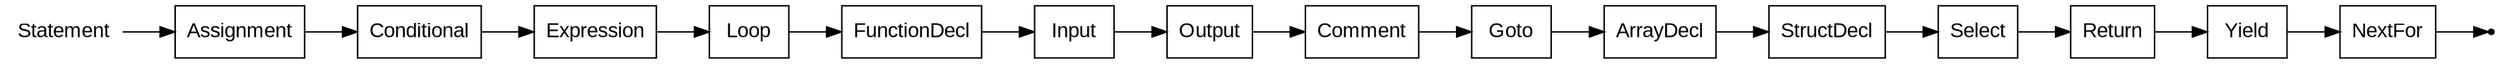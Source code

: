digraph STATEMENT {
  rankdir=LR;
  node [fontname="Arial"];
  start [label="Statement" shape=plaintext];
  end [label="" shape=point];
  A [label="Assignment" shape=box];
  B [label="Conditional" shape=box];
  C [label="Expression" shape=box];
  D [label="Loop" shape=box];
  E [label="FunctionDecl" shape=box];
  F [label="Input" shape=box];
  G [label="Output" shape=box];
  H [label="Comment" shape=box];
  I [label="Goto" shape=box];
  J [label="ArrayDecl" shape=box];
  K [label="StructDecl" shape=box];
  L [label="Select" shape=box];
  M [label="Return" shape=box];
  N [label="Yield" shape=box];
  O [label="NextFor" shape=box];
  start -> A;
  A -> B;
  B -> C;
  C -> D;
  D -> E;
  E -> F;
  F -> G;
  G -> H;
  H -> I;
  I -> J;
  J -> K;
  K -> L;
  L -> M;
  M -> N;
  N -> O;
  O -> end;
}